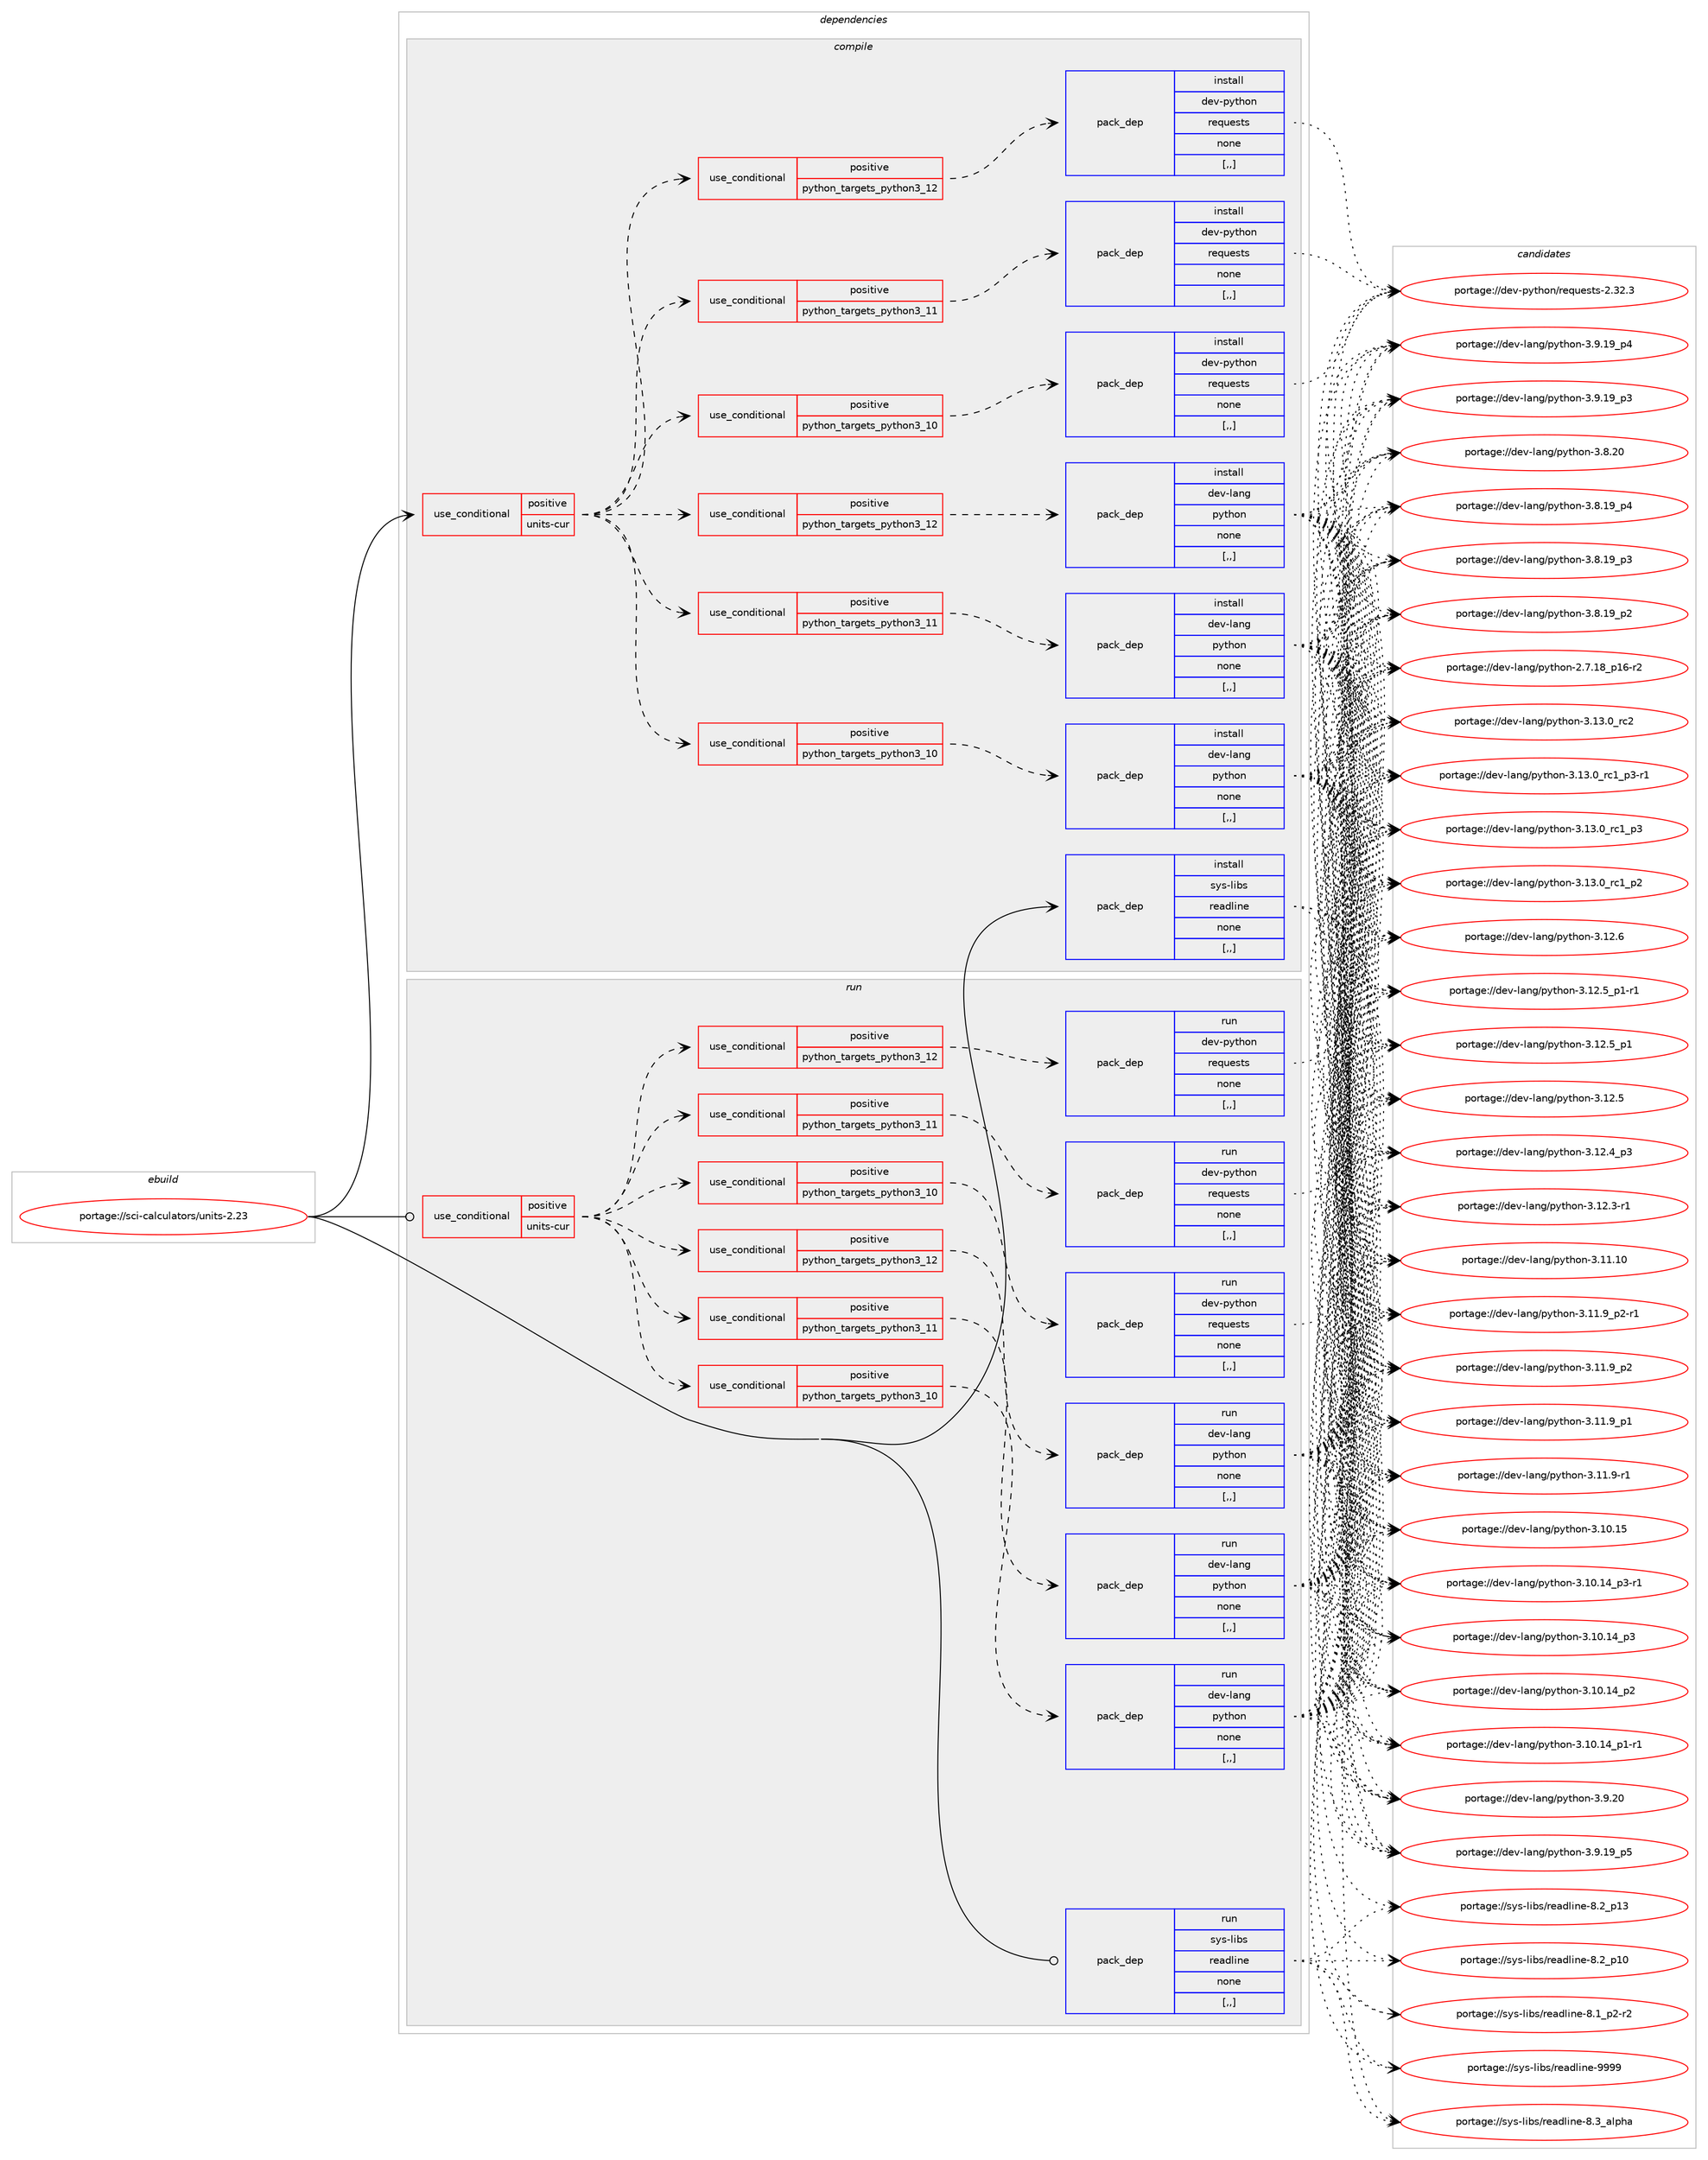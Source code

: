 digraph prolog {

# *************
# Graph options
# *************

newrank=true;
concentrate=true;
compound=true;
graph [rankdir=LR,fontname=Helvetica,fontsize=10,ranksep=1.5];#, ranksep=2.5, nodesep=0.2];
edge  [arrowhead=vee];
node  [fontname=Helvetica,fontsize=10];

# **********
# The ebuild
# **********

subgraph cluster_leftcol {
color=gray;
label=<<i>ebuild</i>>;
id [label="portage://sci-calculators/units-2.23", color=red, width=4, href="../sci-calculators/units-2.23.svg"];
}

# ****************
# The dependencies
# ****************

subgraph cluster_midcol {
color=gray;
label=<<i>dependencies</i>>;
subgraph cluster_compile {
fillcolor="#eeeeee";
style=filled;
label=<<i>compile</i>>;
subgraph cond237631 {
dependency902754 [label=<<TABLE BORDER="0" CELLBORDER="1" CELLSPACING="0" CELLPADDING="4"><TR><TD ROWSPAN="3" CELLPADDING="10">use_conditional</TD></TR><TR><TD>positive</TD></TR><TR><TD>units-cur</TD></TR></TABLE>>, shape=none, color=red];
subgraph cond237632 {
dependency902755 [label=<<TABLE BORDER="0" CELLBORDER="1" CELLSPACING="0" CELLPADDING="4"><TR><TD ROWSPAN="3" CELLPADDING="10">use_conditional</TD></TR><TR><TD>positive</TD></TR><TR><TD>python_targets_python3_10</TD></TR></TABLE>>, shape=none, color=red];
subgraph pack658551 {
dependency902756 [label=<<TABLE BORDER="0" CELLBORDER="1" CELLSPACING="0" CELLPADDING="4" WIDTH="220"><TR><TD ROWSPAN="6" CELLPADDING="30">pack_dep</TD></TR><TR><TD WIDTH="110">install</TD></TR><TR><TD>dev-lang</TD></TR><TR><TD>python</TD></TR><TR><TD>none</TD></TR><TR><TD>[,,]</TD></TR></TABLE>>, shape=none, color=blue];
}
dependency902755:e -> dependency902756:w [weight=20,style="dashed",arrowhead="vee"];
}
dependency902754:e -> dependency902755:w [weight=20,style="dashed",arrowhead="vee"];
subgraph cond237633 {
dependency902757 [label=<<TABLE BORDER="0" CELLBORDER="1" CELLSPACING="0" CELLPADDING="4"><TR><TD ROWSPAN="3" CELLPADDING="10">use_conditional</TD></TR><TR><TD>positive</TD></TR><TR><TD>python_targets_python3_11</TD></TR></TABLE>>, shape=none, color=red];
subgraph pack658552 {
dependency902758 [label=<<TABLE BORDER="0" CELLBORDER="1" CELLSPACING="0" CELLPADDING="4" WIDTH="220"><TR><TD ROWSPAN="6" CELLPADDING="30">pack_dep</TD></TR><TR><TD WIDTH="110">install</TD></TR><TR><TD>dev-lang</TD></TR><TR><TD>python</TD></TR><TR><TD>none</TD></TR><TR><TD>[,,]</TD></TR></TABLE>>, shape=none, color=blue];
}
dependency902757:e -> dependency902758:w [weight=20,style="dashed",arrowhead="vee"];
}
dependency902754:e -> dependency902757:w [weight=20,style="dashed",arrowhead="vee"];
subgraph cond237634 {
dependency902759 [label=<<TABLE BORDER="0" CELLBORDER="1" CELLSPACING="0" CELLPADDING="4"><TR><TD ROWSPAN="3" CELLPADDING="10">use_conditional</TD></TR><TR><TD>positive</TD></TR><TR><TD>python_targets_python3_12</TD></TR></TABLE>>, shape=none, color=red];
subgraph pack658553 {
dependency902760 [label=<<TABLE BORDER="0" CELLBORDER="1" CELLSPACING="0" CELLPADDING="4" WIDTH="220"><TR><TD ROWSPAN="6" CELLPADDING="30">pack_dep</TD></TR><TR><TD WIDTH="110">install</TD></TR><TR><TD>dev-lang</TD></TR><TR><TD>python</TD></TR><TR><TD>none</TD></TR><TR><TD>[,,]</TD></TR></TABLE>>, shape=none, color=blue];
}
dependency902759:e -> dependency902760:w [weight=20,style="dashed",arrowhead="vee"];
}
dependency902754:e -> dependency902759:w [weight=20,style="dashed",arrowhead="vee"];
subgraph cond237635 {
dependency902761 [label=<<TABLE BORDER="0" CELLBORDER="1" CELLSPACING="0" CELLPADDING="4"><TR><TD ROWSPAN="3" CELLPADDING="10">use_conditional</TD></TR><TR><TD>positive</TD></TR><TR><TD>python_targets_python3_10</TD></TR></TABLE>>, shape=none, color=red];
subgraph pack658554 {
dependency902762 [label=<<TABLE BORDER="0" CELLBORDER="1" CELLSPACING="0" CELLPADDING="4" WIDTH="220"><TR><TD ROWSPAN="6" CELLPADDING="30">pack_dep</TD></TR><TR><TD WIDTH="110">install</TD></TR><TR><TD>dev-python</TD></TR><TR><TD>requests</TD></TR><TR><TD>none</TD></TR><TR><TD>[,,]</TD></TR></TABLE>>, shape=none, color=blue];
}
dependency902761:e -> dependency902762:w [weight=20,style="dashed",arrowhead="vee"];
}
dependency902754:e -> dependency902761:w [weight=20,style="dashed",arrowhead="vee"];
subgraph cond237636 {
dependency902763 [label=<<TABLE BORDER="0" CELLBORDER="1" CELLSPACING="0" CELLPADDING="4"><TR><TD ROWSPAN="3" CELLPADDING="10">use_conditional</TD></TR><TR><TD>positive</TD></TR><TR><TD>python_targets_python3_11</TD></TR></TABLE>>, shape=none, color=red];
subgraph pack658555 {
dependency902764 [label=<<TABLE BORDER="0" CELLBORDER="1" CELLSPACING="0" CELLPADDING="4" WIDTH="220"><TR><TD ROWSPAN="6" CELLPADDING="30">pack_dep</TD></TR><TR><TD WIDTH="110">install</TD></TR><TR><TD>dev-python</TD></TR><TR><TD>requests</TD></TR><TR><TD>none</TD></TR><TR><TD>[,,]</TD></TR></TABLE>>, shape=none, color=blue];
}
dependency902763:e -> dependency902764:w [weight=20,style="dashed",arrowhead="vee"];
}
dependency902754:e -> dependency902763:w [weight=20,style="dashed",arrowhead="vee"];
subgraph cond237637 {
dependency902765 [label=<<TABLE BORDER="0" CELLBORDER="1" CELLSPACING="0" CELLPADDING="4"><TR><TD ROWSPAN="3" CELLPADDING="10">use_conditional</TD></TR><TR><TD>positive</TD></TR><TR><TD>python_targets_python3_12</TD></TR></TABLE>>, shape=none, color=red];
subgraph pack658556 {
dependency902766 [label=<<TABLE BORDER="0" CELLBORDER="1" CELLSPACING="0" CELLPADDING="4" WIDTH="220"><TR><TD ROWSPAN="6" CELLPADDING="30">pack_dep</TD></TR><TR><TD WIDTH="110">install</TD></TR><TR><TD>dev-python</TD></TR><TR><TD>requests</TD></TR><TR><TD>none</TD></TR><TR><TD>[,,]</TD></TR></TABLE>>, shape=none, color=blue];
}
dependency902765:e -> dependency902766:w [weight=20,style="dashed",arrowhead="vee"];
}
dependency902754:e -> dependency902765:w [weight=20,style="dashed",arrowhead="vee"];
}
id:e -> dependency902754:w [weight=20,style="solid",arrowhead="vee"];
subgraph pack658557 {
dependency902767 [label=<<TABLE BORDER="0" CELLBORDER="1" CELLSPACING="0" CELLPADDING="4" WIDTH="220"><TR><TD ROWSPAN="6" CELLPADDING="30">pack_dep</TD></TR><TR><TD WIDTH="110">install</TD></TR><TR><TD>sys-libs</TD></TR><TR><TD>readline</TD></TR><TR><TD>none</TD></TR><TR><TD>[,,]</TD></TR></TABLE>>, shape=none, color=blue];
}
id:e -> dependency902767:w [weight=20,style="solid",arrowhead="vee"];
}
subgraph cluster_compileandrun {
fillcolor="#eeeeee";
style=filled;
label=<<i>compile and run</i>>;
}
subgraph cluster_run {
fillcolor="#eeeeee";
style=filled;
label=<<i>run</i>>;
subgraph cond237638 {
dependency902768 [label=<<TABLE BORDER="0" CELLBORDER="1" CELLSPACING="0" CELLPADDING="4"><TR><TD ROWSPAN="3" CELLPADDING="10">use_conditional</TD></TR><TR><TD>positive</TD></TR><TR><TD>units-cur</TD></TR></TABLE>>, shape=none, color=red];
subgraph cond237639 {
dependency902769 [label=<<TABLE BORDER="0" CELLBORDER="1" CELLSPACING="0" CELLPADDING="4"><TR><TD ROWSPAN="3" CELLPADDING="10">use_conditional</TD></TR><TR><TD>positive</TD></TR><TR><TD>python_targets_python3_10</TD></TR></TABLE>>, shape=none, color=red];
subgraph pack658558 {
dependency902770 [label=<<TABLE BORDER="0" CELLBORDER="1" CELLSPACING="0" CELLPADDING="4" WIDTH="220"><TR><TD ROWSPAN="6" CELLPADDING="30">pack_dep</TD></TR><TR><TD WIDTH="110">run</TD></TR><TR><TD>dev-lang</TD></TR><TR><TD>python</TD></TR><TR><TD>none</TD></TR><TR><TD>[,,]</TD></TR></TABLE>>, shape=none, color=blue];
}
dependency902769:e -> dependency902770:w [weight=20,style="dashed",arrowhead="vee"];
}
dependency902768:e -> dependency902769:w [weight=20,style="dashed",arrowhead="vee"];
subgraph cond237640 {
dependency902771 [label=<<TABLE BORDER="0" CELLBORDER="1" CELLSPACING="0" CELLPADDING="4"><TR><TD ROWSPAN="3" CELLPADDING="10">use_conditional</TD></TR><TR><TD>positive</TD></TR><TR><TD>python_targets_python3_11</TD></TR></TABLE>>, shape=none, color=red];
subgraph pack658559 {
dependency902772 [label=<<TABLE BORDER="0" CELLBORDER="1" CELLSPACING="0" CELLPADDING="4" WIDTH="220"><TR><TD ROWSPAN="6" CELLPADDING="30">pack_dep</TD></TR><TR><TD WIDTH="110">run</TD></TR><TR><TD>dev-lang</TD></TR><TR><TD>python</TD></TR><TR><TD>none</TD></TR><TR><TD>[,,]</TD></TR></TABLE>>, shape=none, color=blue];
}
dependency902771:e -> dependency902772:w [weight=20,style="dashed",arrowhead="vee"];
}
dependency902768:e -> dependency902771:w [weight=20,style="dashed",arrowhead="vee"];
subgraph cond237641 {
dependency902773 [label=<<TABLE BORDER="0" CELLBORDER="1" CELLSPACING="0" CELLPADDING="4"><TR><TD ROWSPAN="3" CELLPADDING="10">use_conditional</TD></TR><TR><TD>positive</TD></TR><TR><TD>python_targets_python3_12</TD></TR></TABLE>>, shape=none, color=red];
subgraph pack658560 {
dependency902774 [label=<<TABLE BORDER="0" CELLBORDER="1" CELLSPACING="0" CELLPADDING="4" WIDTH="220"><TR><TD ROWSPAN="6" CELLPADDING="30">pack_dep</TD></TR><TR><TD WIDTH="110">run</TD></TR><TR><TD>dev-lang</TD></TR><TR><TD>python</TD></TR><TR><TD>none</TD></TR><TR><TD>[,,]</TD></TR></TABLE>>, shape=none, color=blue];
}
dependency902773:e -> dependency902774:w [weight=20,style="dashed",arrowhead="vee"];
}
dependency902768:e -> dependency902773:w [weight=20,style="dashed",arrowhead="vee"];
subgraph cond237642 {
dependency902775 [label=<<TABLE BORDER="0" CELLBORDER="1" CELLSPACING="0" CELLPADDING="4"><TR><TD ROWSPAN="3" CELLPADDING="10">use_conditional</TD></TR><TR><TD>positive</TD></TR><TR><TD>python_targets_python3_10</TD></TR></TABLE>>, shape=none, color=red];
subgraph pack658561 {
dependency902776 [label=<<TABLE BORDER="0" CELLBORDER="1" CELLSPACING="0" CELLPADDING="4" WIDTH="220"><TR><TD ROWSPAN="6" CELLPADDING="30">pack_dep</TD></TR><TR><TD WIDTH="110">run</TD></TR><TR><TD>dev-python</TD></TR><TR><TD>requests</TD></TR><TR><TD>none</TD></TR><TR><TD>[,,]</TD></TR></TABLE>>, shape=none, color=blue];
}
dependency902775:e -> dependency902776:w [weight=20,style="dashed",arrowhead="vee"];
}
dependency902768:e -> dependency902775:w [weight=20,style="dashed",arrowhead="vee"];
subgraph cond237643 {
dependency902777 [label=<<TABLE BORDER="0" CELLBORDER="1" CELLSPACING="0" CELLPADDING="4"><TR><TD ROWSPAN="3" CELLPADDING="10">use_conditional</TD></TR><TR><TD>positive</TD></TR><TR><TD>python_targets_python3_11</TD></TR></TABLE>>, shape=none, color=red];
subgraph pack658562 {
dependency902778 [label=<<TABLE BORDER="0" CELLBORDER="1" CELLSPACING="0" CELLPADDING="4" WIDTH="220"><TR><TD ROWSPAN="6" CELLPADDING="30">pack_dep</TD></TR><TR><TD WIDTH="110">run</TD></TR><TR><TD>dev-python</TD></TR><TR><TD>requests</TD></TR><TR><TD>none</TD></TR><TR><TD>[,,]</TD></TR></TABLE>>, shape=none, color=blue];
}
dependency902777:e -> dependency902778:w [weight=20,style="dashed",arrowhead="vee"];
}
dependency902768:e -> dependency902777:w [weight=20,style="dashed",arrowhead="vee"];
subgraph cond237644 {
dependency902779 [label=<<TABLE BORDER="0" CELLBORDER="1" CELLSPACING="0" CELLPADDING="4"><TR><TD ROWSPAN="3" CELLPADDING="10">use_conditional</TD></TR><TR><TD>positive</TD></TR><TR><TD>python_targets_python3_12</TD></TR></TABLE>>, shape=none, color=red];
subgraph pack658563 {
dependency902780 [label=<<TABLE BORDER="0" CELLBORDER="1" CELLSPACING="0" CELLPADDING="4" WIDTH="220"><TR><TD ROWSPAN="6" CELLPADDING="30">pack_dep</TD></TR><TR><TD WIDTH="110">run</TD></TR><TR><TD>dev-python</TD></TR><TR><TD>requests</TD></TR><TR><TD>none</TD></TR><TR><TD>[,,]</TD></TR></TABLE>>, shape=none, color=blue];
}
dependency902779:e -> dependency902780:w [weight=20,style="dashed",arrowhead="vee"];
}
dependency902768:e -> dependency902779:w [weight=20,style="dashed",arrowhead="vee"];
}
id:e -> dependency902768:w [weight=20,style="solid",arrowhead="odot"];
subgraph pack658564 {
dependency902781 [label=<<TABLE BORDER="0" CELLBORDER="1" CELLSPACING="0" CELLPADDING="4" WIDTH="220"><TR><TD ROWSPAN="6" CELLPADDING="30">pack_dep</TD></TR><TR><TD WIDTH="110">run</TD></TR><TR><TD>sys-libs</TD></TR><TR><TD>readline</TD></TR><TR><TD>none</TD></TR><TR><TD>[,,]</TD></TR></TABLE>>, shape=none, color=blue];
}
id:e -> dependency902781:w [weight=20,style="solid",arrowhead="odot"];
}
}

# **************
# The candidates
# **************

subgraph cluster_choices {
rank=same;
color=gray;
label=<<i>candidates</i>>;

subgraph choice658551 {
color=black;
nodesep=1;
choice10010111845108971101034711212111610411111045514649514648951149950 [label="portage://dev-lang/python-3.13.0_rc2", color=red, width=4,href="../dev-lang/python-3.13.0_rc2.svg"];
choice1001011184510897110103471121211161041111104551464951464895114994995112514511449 [label="portage://dev-lang/python-3.13.0_rc1_p3-r1", color=red, width=4,href="../dev-lang/python-3.13.0_rc1_p3-r1.svg"];
choice100101118451089711010347112121116104111110455146495146489511499499511251 [label="portage://dev-lang/python-3.13.0_rc1_p3", color=red, width=4,href="../dev-lang/python-3.13.0_rc1_p3.svg"];
choice100101118451089711010347112121116104111110455146495146489511499499511250 [label="portage://dev-lang/python-3.13.0_rc1_p2", color=red, width=4,href="../dev-lang/python-3.13.0_rc1_p2.svg"];
choice10010111845108971101034711212111610411111045514649504654 [label="portage://dev-lang/python-3.12.6", color=red, width=4,href="../dev-lang/python-3.12.6.svg"];
choice1001011184510897110103471121211161041111104551464950465395112494511449 [label="portage://dev-lang/python-3.12.5_p1-r1", color=red, width=4,href="../dev-lang/python-3.12.5_p1-r1.svg"];
choice100101118451089711010347112121116104111110455146495046539511249 [label="portage://dev-lang/python-3.12.5_p1", color=red, width=4,href="../dev-lang/python-3.12.5_p1.svg"];
choice10010111845108971101034711212111610411111045514649504653 [label="portage://dev-lang/python-3.12.5", color=red, width=4,href="../dev-lang/python-3.12.5.svg"];
choice100101118451089711010347112121116104111110455146495046529511251 [label="portage://dev-lang/python-3.12.4_p3", color=red, width=4,href="../dev-lang/python-3.12.4_p3.svg"];
choice100101118451089711010347112121116104111110455146495046514511449 [label="portage://dev-lang/python-3.12.3-r1", color=red, width=4,href="../dev-lang/python-3.12.3-r1.svg"];
choice1001011184510897110103471121211161041111104551464949464948 [label="portage://dev-lang/python-3.11.10", color=red, width=4,href="../dev-lang/python-3.11.10.svg"];
choice1001011184510897110103471121211161041111104551464949465795112504511449 [label="portage://dev-lang/python-3.11.9_p2-r1", color=red, width=4,href="../dev-lang/python-3.11.9_p2-r1.svg"];
choice100101118451089711010347112121116104111110455146494946579511250 [label="portage://dev-lang/python-3.11.9_p2", color=red, width=4,href="../dev-lang/python-3.11.9_p2.svg"];
choice100101118451089711010347112121116104111110455146494946579511249 [label="portage://dev-lang/python-3.11.9_p1", color=red, width=4,href="../dev-lang/python-3.11.9_p1.svg"];
choice100101118451089711010347112121116104111110455146494946574511449 [label="portage://dev-lang/python-3.11.9-r1", color=red, width=4,href="../dev-lang/python-3.11.9-r1.svg"];
choice1001011184510897110103471121211161041111104551464948464953 [label="portage://dev-lang/python-3.10.15", color=red, width=4,href="../dev-lang/python-3.10.15.svg"];
choice100101118451089711010347112121116104111110455146494846495295112514511449 [label="portage://dev-lang/python-3.10.14_p3-r1", color=red, width=4,href="../dev-lang/python-3.10.14_p3-r1.svg"];
choice10010111845108971101034711212111610411111045514649484649529511251 [label="portage://dev-lang/python-3.10.14_p3", color=red, width=4,href="../dev-lang/python-3.10.14_p3.svg"];
choice10010111845108971101034711212111610411111045514649484649529511250 [label="portage://dev-lang/python-3.10.14_p2", color=red, width=4,href="../dev-lang/python-3.10.14_p2.svg"];
choice100101118451089711010347112121116104111110455146494846495295112494511449 [label="portage://dev-lang/python-3.10.14_p1-r1", color=red, width=4,href="../dev-lang/python-3.10.14_p1-r1.svg"];
choice10010111845108971101034711212111610411111045514657465048 [label="portage://dev-lang/python-3.9.20", color=red, width=4,href="../dev-lang/python-3.9.20.svg"];
choice100101118451089711010347112121116104111110455146574649579511253 [label="portage://dev-lang/python-3.9.19_p5", color=red, width=4,href="../dev-lang/python-3.9.19_p5.svg"];
choice100101118451089711010347112121116104111110455146574649579511252 [label="portage://dev-lang/python-3.9.19_p4", color=red, width=4,href="../dev-lang/python-3.9.19_p4.svg"];
choice100101118451089711010347112121116104111110455146574649579511251 [label="portage://dev-lang/python-3.9.19_p3", color=red, width=4,href="../dev-lang/python-3.9.19_p3.svg"];
choice10010111845108971101034711212111610411111045514656465048 [label="portage://dev-lang/python-3.8.20", color=red, width=4,href="../dev-lang/python-3.8.20.svg"];
choice100101118451089711010347112121116104111110455146564649579511252 [label="portage://dev-lang/python-3.8.19_p4", color=red, width=4,href="../dev-lang/python-3.8.19_p4.svg"];
choice100101118451089711010347112121116104111110455146564649579511251 [label="portage://dev-lang/python-3.8.19_p3", color=red, width=4,href="../dev-lang/python-3.8.19_p3.svg"];
choice100101118451089711010347112121116104111110455146564649579511250 [label="portage://dev-lang/python-3.8.19_p2", color=red, width=4,href="../dev-lang/python-3.8.19_p2.svg"];
choice100101118451089711010347112121116104111110455046554649569511249544511450 [label="portage://dev-lang/python-2.7.18_p16-r2", color=red, width=4,href="../dev-lang/python-2.7.18_p16-r2.svg"];
dependency902756:e -> choice10010111845108971101034711212111610411111045514649514648951149950:w [style=dotted,weight="100"];
dependency902756:e -> choice1001011184510897110103471121211161041111104551464951464895114994995112514511449:w [style=dotted,weight="100"];
dependency902756:e -> choice100101118451089711010347112121116104111110455146495146489511499499511251:w [style=dotted,weight="100"];
dependency902756:e -> choice100101118451089711010347112121116104111110455146495146489511499499511250:w [style=dotted,weight="100"];
dependency902756:e -> choice10010111845108971101034711212111610411111045514649504654:w [style=dotted,weight="100"];
dependency902756:e -> choice1001011184510897110103471121211161041111104551464950465395112494511449:w [style=dotted,weight="100"];
dependency902756:e -> choice100101118451089711010347112121116104111110455146495046539511249:w [style=dotted,weight="100"];
dependency902756:e -> choice10010111845108971101034711212111610411111045514649504653:w [style=dotted,weight="100"];
dependency902756:e -> choice100101118451089711010347112121116104111110455146495046529511251:w [style=dotted,weight="100"];
dependency902756:e -> choice100101118451089711010347112121116104111110455146495046514511449:w [style=dotted,weight="100"];
dependency902756:e -> choice1001011184510897110103471121211161041111104551464949464948:w [style=dotted,weight="100"];
dependency902756:e -> choice1001011184510897110103471121211161041111104551464949465795112504511449:w [style=dotted,weight="100"];
dependency902756:e -> choice100101118451089711010347112121116104111110455146494946579511250:w [style=dotted,weight="100"];
dependency902756:e -> choice100101118451089711010347112121116104111110455146494946579511249:w [style=dotted,weight="100"];
dependency902756:e -> choice100101118451089711010347112121116104111110455146494946574511449:w [style=dotted,weight="100"];
dependency902756:e -> choice1001011184510897110103471121211161041111104551464948464953:w [style=dotted,weight="100"];
dependency902756:e -> choice100101118451089711010347112121116104111110455146494846495295112514511449:w [style=dotted,weight="100"];
dependency902756:e -> choice10010111845108971101034711212111610411111045514649484649529511251:w [style=dotted,weight="100"];
dependency902756:e -> choice10010111845108971101034711212111610411111045514649484649529511250:w [style=dotted,weight="100"];
dependency902756:e -> choice100101118451089711010347112121116104111110455146494846495295112494511449:w [style=dotted,weight="100"];
dependency902756:e -> choice10010111845108971101034711212111610411111045514657465048:w [style=dotted,weight="100"];
dependency902756:e -> choice100101118451089711010347112121116104111110455146574649579511253:w [style=dotted,weight="100"];
dependency902756:e -> choice100101118451089711010347112121116104111110455146574649579511252:w [style=dotted,weight="100"];
dependency902756:e -> choice100101118451089711010347112121116104111110455146574649579511251:w [style=dotted,weight="100"];
dependency902756:e -> choice10010111845108971101034711212111610411111045514656465048:w [style=dotted,weight="100"];
dependency902756:e -> choice100101118451089711010347112121116104111110455146564649579511252:w [style=dotted,weight="100"];
dependency902756:e -> choice100101118451089711010347112121116104111110455146564649579511251:w [style=dotted,weight="100"];
dependency902756:e -> choice100101118451089711010347112121116104111110455146564649579511250:w [style=dotted,weight="100"];
dependency902756:e -> choice100101118451089711010347112121116104111110455046554649569511249544511450:w [style=dotted,weight="100"];
}
subgraph choice658552 {
color=black;
nodesep=1;
choice10010111845108971101034711212111610411111045514649514648951149950 [label="portage://dev-lang/python-3.13.0_rc2", color=red, width=4,href="../dev-lang/python-3.13.0_rc2.svg"];
choice1001011184510897110103471121211161041111104551464951464895114994995112514511449 [label="portage://dev-lang/python-3.13.0_rc1_p3-r1", color=red, width=4,href="../dev-lang/python-3.13.0_rc1_p3-r1.svg"];
choice100101118451089711010347112121116104111110455146495146489511499499511251 [label="portage://dev-lang/python-3.13.0_rc1_p3", color=red, width=4,href="../dev-lang/python-3.13.0_rc1_p3.svg"];
choice100101118451089711010347112121116104111110455146495146489511499499511250 [label="portage://dev-lang/python-3.13.0_rc1_p2", color=red, width=4,href="../dev-lang/python-3.13.0_rc1_p2.svg"];
choice10010111845108971101034711212111610411111045514649504654 [label="portage://dev-lang/python-3.12.6", color=red, width=4,href="../dev-lang/python-3.12.6.svg"];
choice1001011184510897110103471121211161041111104551464950465395112494511449 [label="portage://dev-lang/python-3.12.5_p1-r1", color=red, width=4,href="../dev-lang/python-3.12.5_p1-r1.svg"];
choice100101118451089711010347112121116104111110455146495046539511249 [label="portage://dev-lang/python-3.12.5_p1", color=red, width=4,href="../dev-lang/python-3.12.5_p1.svg"];
choice10010111845108971101034711212111610411111045514649504653 [label="portage://dev-lang/python-3.12.5", color=red, width=4,href="../dev-lang/python-3.12.5.svg"];
choice100101118451089711010347112121116104111110455146495046529511251 [label="portage://dev-lang/python-3.12.4_p3", color=red, width=4,href="../dev-lang/python-3.12.4_p3.svg"];
choice100101118451089711010347112121116104111110455146495046514511449 [label="portage://dev-lang/python-3.12.3-r1", color=red, width=4,href="../dev-lang/python-3.12.3-r1.svg"];
choice1001011184510897110103471121211161041111104551464949464948 [label="portage://dev-lang/python-3.11.10", color=red, width=4,href="../dev-lang/python-3.11.10.svg"];
choice1001011184510897110103471121211161041111104551464949465795112504511449 [label="portage://dev-lang/python-3.11.9_p2-r1", color=red, width=4,href="../dev-lang/python-3.11.9_p2-r1.svg"];
choice100101118451089711010347112121116104111110455146494946579511250 [label="portage://dev-lang/python-3.11.9_p2", color=red, width=4,href="../dev-lang/python-3.11.9_p2.svg"];
choice100101118451089711010347112121116104111110455146494946579511249 [label="portage://dev-lang/python-3.11.9_p1", color=red, width=4,href="../dev-lang/python-3.11.9_p1.svg"];
choice100101118451089711010347112121116104111110455146494946574511449 [label="portage://dev-lang/python-3.11.9-r1", color=red, width=4,href="../dev-lang/python-3.11.9-r1.svg"];
choice1001011184510897110103471121211161041111104551464948464953 [label="portage://dev-lang/python-3.10.15", color=red, width=4,href="../dev-lang/python-3.10.15.svg"];
choice100101118451089711010347112121116104111110455146494846495295112514511449 [label="portage://dev-lang/python-3.10.14_p3-r1", color=red, width=4,href="../dev-lang/python-3.10.14_p3-r1.svg"];
choice10010111845108971101034711212111610411111045514649484649529511251 [label="portage://dev-lang/python-3.10.14_p3", color=red, width=4,href="../dev-lang/python-3.10.14_p3.svg"];
choice10010111845108971101034711212111610411111045514649484649529511250 [label="portage://dev-lang/python-3.10.14_p2", color=red, width=4,href="../dev-lang/python-3.10.14_p2.svg"];
choice100101118451089711010347112121116104111110455146494846495295112494511449 [label="portage://dev-lang/python-3.10.14_p1-r1", color=red, width=4,href="../dev-lang/python-3.10.14_p1-r1.svg"];
choice10010111845108971101034711212111610411111045514657465048 [label="portage://dev-lang/python-3.9.20", color=red, width=4,href="../dev-lang/python-3.9.20.svg"];
choice100101118451089711010347112121116104111110455146574649579511253 [label="portage://dev-lang/python-3.9.19_p5", color=red, width=4,href="../dev-lang/python-3.9.19_p5.svg"];
choice100101118451089711010347112121116104111110455146574649579511252 [label="portage://dev-lang/python-3.9.19_p4", color=red, width=4,href="../dev-lang/python-3.9.19_p4.svg"];
choice100101118451089711010347112121116104111110455146574649579511251 [label="portage://dev-lang/python-3.9.19_p3", color=red, width=4,href="../dev-lang/python-3.9.19_p3.svg"];
choice10010111845108971101034711212111610411111045514656465048 [label="portage://dev-lang/python-3.8.20", color=red, width=4,href="../dev-lang/python-3.8.20.svg"];
choice100101118451089711010347112121116104111110455146564649579511252 [label="portage://dev-lang/python-3.8.19_p4", color=red, width=4,href="../dev-lang/python-3.8.19_p4.svg"];
choice100101118451089711010347112121116104111110455146564649579511251 [label="portage://dev-lang/python-3.8.19_p3", color=red, width=4,href="../dev-lang/python-3.8.19_p3.svg"];
choice100101118451089711010347112121116104111110455146564649579511250 [label="portage://dev-lang/python-3.8.19_p2", color=red, width=4,href="../dev-lang/python-3.8.19_p2.svg"];
choice100101118451089711010347112121116104111110455046554649569511249544511450 [label="portage://dev-lang/python-2.7.18_p16-r2", color=red, width=4,href="../dev-lang/python-2.7.18_p16-r2.svg"];
dependency902758:e -> choice10010111845108971101034711212111610411111045514649514648951149950:w [style=dotted,weight="100"];
dependency902758:e -> choice1001011184510897110103471121211161041111104551464951464895114994995112514511449:w [style=dotted,weight="100"];
dependency902758:e -> choice100101118451089711010347112121116104111110455146495146489511499499511251:w [style=dotted,weight="100"];
dependency902758:e -> choice100101118451089711010347112121116104111110455146495146489511499499511250:w [style=dotted,weight="100"];
dependency902758:e -> choice10010111845108971101034711212111610411111045514649504654:w [style=dotted,weight="100"];
dependency902758:e -> choice1001011184510897110103471121211161041111104551464950465395112494511449:w [style=dotted,weight="100"];
dependency902758:e -> choice100101118451089711010347112121116104111110455146495046539511249:w [style=dotted,weight="100"];
dependency902758:e -> choice10010111845108971101034711212111610411111045514649504653:w [style=dotted,weight="100"];
dependency902758:e -> choice100101118451089711010347112121116104111110455146495046529511251:w [style=dotted,weight="100"];
dependency902758:e -> choice100101118451089711010347112121116104111110455146495046514511449:w [style=dotted,weight="100"];
dependency902758:e -> choice1001011184510897110103471121211161041111104551464949464948:w [style=dotted,weight="100"];
dependency902758:e -> choice1001011184510897110103471121211161041111104551464949465795112504511449:w [style=dotted,weight="100"];
dependency902758:e -> choice100101118451089711010347112121116104111110455146494946579511250:w [style=dotted,weight="100"];
dependency902758:e -> choice100101118451089711010347112121116104111110455146494946579511249:w [style=dotted,weight="100"];
dependency902758:e -> choice100101118451089711010347112121116104111110455146494946574511449:w [style=dotted,weight="100"];
dependency902758:e -> choice1001011184510897110103471121211161041111104551464948464953:w [style=dotted,weight="100"];
dependency902758:e -> choice100101118451089711010347112121116104111110455146494846495295112514511449:w [style=dotted,weight="100"];
dependency902758:e -> choice10010111845108971101034711212111610411111045514649484649529511251:w [style=dotted,weight="100"];
dependency902758:e -> choice10010111845108971101034711212111610411111045514649484649529511250:w [style=dotted,weight="100"];
dependency902758:e -> choice100101118451089711010347112121116104111110455146494846495295112494511449:w [style=dotted,weight="100"];
dependency902758:e -> choice10010111845108971101034711212111610411111045514657465048:w [style=dotted,weight="100"];
dependency902758:e -> choice100101118451089711010347112121116104111110455146574649579511253:w [style=dotted,weight="100"];
dependency902758:e -> choice100101118451089711010347112121116104111110455146574649579511252:w [style=dotted,weight="100"];
dependency902758:e -> choice100101118451089711010347112121116104111110455146574649579511251:w [style=dotted,weight="100"];
dependency902758:e -> choice10010111845108971101034711212111610411111045514656465048:w [style=dotted,weight="100"];
dependency902758:e -> choice100101118451089711010347112121116104111110455146564649579511252:w [style=dotted,weight="100"];
dependency902758:e -> choice100101118451089711010347112121116104111110455146564649579511251:w [style=dotted,weight="100"];
dependency902758:e -> choice100101118451089711010347112121116104111110455146564649579511250:w [style=dotted,weight="100"];
dependency902758:e -> choice100101118451089711010347112121116104111110455046554649569511249544511450:w [style=dotted,weight="100"];
}
subgraph choice658553 {
color=black;
nodesep=1;
choice10010111845108971101034711212111610411111045514649514648951149950 [label="portage://dev-lang/python-3.13.0_rc2", color=red, width=4,href="../dev-lang/python-3.13.0_rc2.svg"];
choice1001011184510897110103471121211161041111104551464951464895114994995112514511449 [label="portage://dev-lang/python-3.13.0_rc1_p3-r1", color=red, width=4,href="../dev-lang/python-3.13.0_rc1_p3-r1.svg"];
choice100101118451089711010347112121116104111110455146495146489511499499511251 [label="portage://dev-lang/python-3.13.0_rc1_p3", color=red, width=4,href="../dev-lang/python-3.13.0_rc1_p3.svg"];
choice100101118451089711010347112121116104111110455146495146489511499499511250 [label="portage://dev-lang/python-3.13.0_rc1_p2", color=red, width=4,href="../dev-lang/python-3.13.0_rc1_p2.svg"];
choice10010111845108971101034711212111610411111045514649504654 [label="portage://dev-lang/python-3.12.6", color=red, width=4,href="../dev-lang/python-3.12.6.svg"];
choice1001011184510897110103471121211161041111104551464950465395112494511449 [label="portage://dev-lang/python-3.12.5_p1-r1", color=red, width=4,href="../dev-lang/python-3.12.5_p1-r1.svg"];
choice100101118451089711010347112121116104111110455146495046539511249 [label="portage://dev-lang/python-3.12.5_p1", color=red, width=4,href="../dev-lang/python-3.12.5_p1.svg"];
choice10010111845108971101034711212111610411111045514649504653 [label="portage://dev-lang/python-3.12.5", color=red, width=4,href="../dev-lang/python-3.12.5.svg"];
choice100101118451089711010347112121116104111110455146495046529511251 [label="portage://dev-lang/python-3.12.4_p3", color=red, width=4,href="../dev-lang/python-3.12.4_p3.svg"];
choice100101118451089711010347112121116104111110455146495046514511449 [label="portage://dev-lang/python-3.12.3-r1", color=red, width=4,href="../dev-lang/python-3.12.3-r1.svg"];
choice1001011184510897110103471121211161041111104551464949464948 [label="portage://dev-lang/python-3.11.10", color=red, width=4,href="../dev-lang/python-3.11.10.svg"];
choice1001011184510897110103471121211161041111104551464949465795112504511449 [label="portage://dev-lang/python-3.11.9_p2-r1", color=red, width=4,href="../dev-lang/python-3.11.9_p2-r1.svg"];
choice100101118451089711010347112121116104111110455146494946579511250 [label="portage://dev-lang/python-3.11.9_p2", color=red, width=4,href="../dev-lang/python-3.11.9_p2.svg"];
choice100101118451089711010347112121116104111110455146494946579511249 [label="portage://dev-lang/python-3.11.9_p1", color=red, width=4,href="../dev-lang/python-3.11.9_p1.svg"];
choice100101118451089711010347112121116104111110455146494946574511449 [label="portage://dev-lang/python-3.11.9-r1", color=red, width=4,href="../dev-lang/python-3.11.9-r1.svg"];
choice1001011184510897110103471121211161041111104551464948464953 [label="portage://dev-lang/python-3.10.15", color=red, width=4,href="../dev-lang/python-3.10.15.svg"];
choice100101118451089711010347112121116104111110455146494846495295112514511449 [label="portage://dev-lang/python-3.10.14_p3-r1", color=red, width=4,href="../dev-lang/python-3.10.14_p3-r1.svg"];
choice10010111845108971101034711212111610411111045514649484649529511251 [label="portage://dev-lang/python-3.10.14_p3", color=red, width=4,href="../dev-lang/python-3.10.14_p3.svg"];
choice10010111845108971101034711212111610411111045514649484649529511250 [label="portage://dev-lang/python-3.10.14_p2", color=red, width=4,href="../dev-lang/python-3.10.14_p2.svg"];
choice100101118451089711010347112121116104111110455146494846495295112494511449 [label="portage://dev-lang/python-3.10.14_p1-r1", color=red, width=4,href="../dev-lang/python-3.10.14_p1-r1.svg"];
choice10010111845108971101034711212111610411111045514657465048 [label="portage://dev-lang/python-3.9.20", color=red, width=4,href="../dev-lang/python-3.9.20.svg"];
choice100101118451089711010347112121116104111110455146574649579511253 [label="portage://dev-lang/python-3.9.19_p5", color=red, width=4,href="../dev-lang/python-3.9.19_p5.svg"];
choice100101118451089711010347112121116104111110455146574649579511252 [label="portage://dev-lang/python-3.9.19_p4", color=red, width=4,href="../dev-lang/python-3.9.19_p4.svg"];
choice100101118451089711010347112121116104111110455146574649579511251 [label="portage://dev-lang/python-3.9.19_p3", color=red, width=4,href="../dev-lang/python-3.9.19_p3.svg"];
choice10010111845108971101034711212111610411111045514656465048 [label="portage://dev-lang/python-3.8.20", color=red, width=4,href="../dev-lang/python-3.8.20.svg"];
choice100101118451089711010347112121116104111110455146564649579511252 [label="portage://dev-lang/python-3.8.19_p4", color=red, width=4,href="../dev-lang/python-3.8.19_p4.svg"];
choice100101118451089711010347112121116104111110455146564649579511251 [label="portage://dev-lang/python-3.8.19_p3", color=red, width=4,href="../dev-lang/python-3.8.19_p3.svg"];
choice100101118451089711010347112121116104111110455146564649579511250 [label="portage://dev-lang/python-3.8.19_p2", color=red, width=4,href="../dev-lang/python-3.8.19_p2.svg"];
choice100101118451089711010347112121116104111110455046554649569511249544511450 [label="portage://dev-lang/python-2.7.18_p16-r2", color=red, width=4,href="../dev-lang/python-2.7.18_p16-r2.svg"];
dependency902760:e -> choice10010111845108971101034711212111610411111045514649514648951149950:w [style=dotted,weight="100"];
dependency902760:e -> choice1001011184510897110103471121211161041111104551464951464895114994995112514511449:w [style=dotted,weight="100"];
dependency902760:e -> choice100101118451089711010347112121116104111110455146495146489511499499511251:w [style=dotted,weight="100"];
dependency902760:e -> choice100101118451089711010347112121116104111110455146495146489511499499511250:w [style=dotted,weight="100"];
dependency902760:e -> choice10010111845108971101034711212111610411111045514649504654:w [style=dotted,weight="100"];
dependency902760:e -> choice1001011184510897110103471121211161041111104551464950465395112494511449:w [style=dotted,weight="100"];
dependency902760:e -> choice100101118451089711010347112121116104111110455146495046539511249:w [style=dotted,weight="100"];
dependency902760:e -> choice10010111845108971101034711212111610411111045514649504653:w [style=dotted,weight="100"];
dependency902760:e -> choice100101118451089711010347112121116104111110455146495046529511251:w [style=dotted,weight="100"];
dependency902760:e -> choice100101118451089711010347112121116104111110455146495046514511449:w [style=dotted,weight="100"];
dependency902760:e -> choice1001011184510897110103471121211161041111104551464949464948:w [style=dotted,weight="100"];
dependency902760:e -> choice1001011184510897110103471121211161041111104551464949465795112504511449:w [style=dotted,weight="100"];
dependency902760:e -> choice100101118451089711010347112121116104111110455146494946579511250:w [style=dotted,weight="100"];
dependency902760:e -> choice100101118451089711010347112121116104111110455146494946579511249:w [style=dotted,weight="100"];
dependency902760:e -> choice100101118451089711010347112121116104111110455146494946574511449:w [style=dotted,weight="100"];
dependency902760:e -> choice1001011184510897110103471121211161041111104551464948464953:w [style=dotted,weight="100"];
dependency902760:e -> choice100101118451089711010347112121116104111110455146494846495295112514511449:w [style=dotted,weight="100"];
dependency902760:e -> choice10010111845108971101034711212111610411111045514649484649529511251:w [style=dotted,weight="100"];
dependency902760:e -> choice10010111845108971101034711212111610411111045514649484649529511250:w [style=dotted,weight="100"];
dependency902760:e -> choice100101118451089711010347112121116104111110455146494846495295112494511449:w [style=dotted,weight="100"];
dependency902760:e -> choice10010111845108971101034711212111610411111045514657465048:w [style=dotted,weight="100"];
dependency902760:e -> choice100101118451089711010347112121116104111110455146574649579511253:w [style=dotted,weight="100"];
dependency902760:e -> choice100101118451089711010347112121116104111110455146574649579511252:w [style=dotted,weight="100"];
dependency902760:e -> choice100101118451089711010347112121116104111110455146574649579511251:w [style=dotted,weight="100"];
dependency902760:e -> choice10010111845108971101034711212111610411111045514656465048:w [style=dotted,weight="100"];
dependency902760:e -> choice100101118451089711010347112121116104111110455146564649579511252:w [style=dotted,weight="100"];
dependency902760:e -> choice100101118451089711010347112121116104111110455146564649579511251:w [style=dotted,weight="100"];
dependency902760:e -> choice100101118451089711010347112121116104111110455146564649579511250:w [style=dotted,weight="100"];
dependency902760:e -> choice100101118451089711010347112121116104111110455046554649569511249544511450:w [style=dotted,weight="100"];
}
subgraph choice658554 {
color=black;
nodesep=1;
choice100101118451121211161041111104711410111311710111511611545504651504651 [label="portage://dev-python/requests-2.32.3", color=red, width=4,href="../dev-python/requests-2.32.3.svg"];
dependency902762:e -> choice100101118451121211161041111104711410111311710111511611545504651504651:w [style=dotted,weight="100"];
}
subgraph choice658555 {
color=black;
nodesep=1;
choice100101118451121211161041111104711410111311710111511611545504651504651 [label="portage://dev-python/requests-2.32.3", color=red, width=4,href="../dev-python/requests-2.32.3.svg"];
dependency902764:e -> choice100101118451121211161041111104711410111311710111511611545504651504651:w [style=dotted,weight="100"];
}
subgraph choice658556 {
color=black;
nodesep=1;
choice100101118451121211161041111104711410111311710111511611545504651504651 [label="portage://dev-python/requests-2.32.3", color=red, width=4,href="../dev-python/requests-2.32.3.svg"];
dependency902766:e -> choice100101118451121211161041111104711410111311710111511611545504651504651:w [style=dotted,weight="100"];
}
subgraph choice658557 {
color=black;
nodesep=1;
choice115121115451081059811547114101971001081051101014557575757 [label="portage://sys-libs/readline-9999", color=red, width=4,href="../sys-libs/readline-9999.svg"];
choice1151211154510810598115471141019710010810511010145564651959710811210497 [label="portage://sys-libs/readline-8.3_alpha", color=red, width=4,href="../sys-libs/readline-8.3_alpha.svg"];
choice1151211154510810598115471141019710010810511010145564650951124951 [label="portage://sys-libs/readline-8.2_p13", color=red, width=4,href="../sys-libs/readline-8.2_p13.svg"];
choice1151211154510810598115471141019710010810511010145564650951124948 [label="portage://sys-libs/readline-8.2_p10", color=red, width=4,href="../sys-libs/readline-8.2_p10.svg"];
choice115121115451081059811547114101971001081051101014556464995112504511450 [label="portage://sys-libs/readline-8.1_p2-r2", color=red, width=4,href="../sys-libs/readline-8.1_p2-r2.svg"];
dependency902767:e -> choice115121115451081059811547114101971001081051101014557575757:w [style=dotted,weight="100"];
dependency902767:e -> choice1151211154510810598115471141019710010810511010145564651959710811210497:w [style=dotted,weight="100"];
dependency902767:e -> choice1151211154510810598115471141019710010810511010145564650951124951:w [style=dotted,weight="100"];
dependency902767:e -> choice1151211154510810598115471141019710010810511010145564650951124948:w [style=dotted,weight="100"];
dependency902767:e -> choice115121115451081059811547114101971001081051101014556464995112504511450:w [style=dotted,weight="100"];
}
subgraph choice658558 {
color=black;
nodesep=1;
choice10010111845108971101034711212111610411111045514649514648951149950 [label="portage://dev-lang/python-3.13.0_rc2", color=red, width=4,href="../dev-lang/python-3.13.0_rc2.svg"];
choice1001011184510897110103471121211161041111104551464951464895114994995112514511449 [label="portage://dev-lang/python-3.13.0_rc1_p3-r1", color=red, width=4,href="../dev-lang/python-3.13.0_rc1_p3-r1.svg"];
choice100101118451089711010347112121116104111110455146495146489511499499511251 [label="portage://dev-lang/python-3.13.0_rc1_p3", color=red, width=4,href="../dev-lang/python-3.13.0_rc1_p3.svg"];
choice100101118451089711010347112121116104111110455146495146489511499499511250 [label="portage://dev-lang/python-3.13.0_rc1_p2", color=red, width=4,href="../dev-lang/python-3.13.0_rc1_p2.svg"];
choice10010111845108971101034711212111610411111045514649504654 [label="portage://dev-lang/python-3.12.6", color=red, width=4,href="../dev-lang/python-3.12.6.svg"];
choice1001011184510897110103471121211161041111104551464950465395112494511449 [label="portage://dev-lang/python-3.12.5_p1-r1", color=red, width=4,href="../dev-lang/python-3.12.5_p1-r1.svg"];
choice100101118451089711010347112121116104111110455146495046539511249 [label="portage://dev-lang/python-3.12.5_p1", color=red, width=4,href="../dev-lang/python-3.12.5_p1.svg"];
choice10010111845108971101034711212111610411111045514649504653 [label="portage://dev-lang/python-3.12.5", color=red, width=4,href="../dev-lang/python-3.12.5.svg"];
choice100101118451089711010347112121116104111110455146495046529511251 [label="portage://dev-lang/python-3.12.4_p3", color=red, width=4,href="../dev-lang/python-3.12.4_p3.svg"];
choice100101118451089711010347112121116104111110455146495046514511449 [label="portage://dev-lang/python-3.12.3-r1", color=red, width=4,href="../dev-lang/python-3.12.3-r1.svg"];
choice1001011184510897110103471121211161041111104551464949464948 [label="portage://dev-lang/python-3.11.10", color=red, width=4,href="../dev-lang/python-3.11.10.svg"];
choice1001011184510897110103471121211161041111104551464949465795112504511449 [label="portage://dev-lang/python-3.11.9_p2-r1", color=red, width=4,href="../dev-lang/python-3.11.9_p2-r1.svg"];
choice100101118451089711010347112121116104111110455146494946579511250 [label="portage://dev-lang/python-3.11.9_p2", color=red, width=4,href="../dev-lang/python-3.11.9_p2.svg"];
choice100101118451089711010347112121116104111110455146494946579511249 [label="portage://dev-lang/python-3.11.9_p1", color=red, width=4,href="../dev-lang/python-3.11.9_p1.svg"];
choice100101118451089711010347112121116104111110455146494946574511449 [label="portage://dev-lang/python-3.11.9-r1", color=red, width=4,href="../dev-lang/python-3.11.9-r1.svg"];
choice1001011184510897110103471121211161041111104551464948464953 [label="portage://dev-lang/python-3.10.15", color=red, width=4,href="../dev-lang/python-3.10.15.svg"];
choice100101118451089711010347112121116104111110455146494846495295112514511449 [label="portage://dev-lang/python-3.10.14_p3-r1", color=red, width=4,href="../dev-lang/python-3.10.14_p3-r1.svg"];
choice10010111845108971101034711212111610411111045514649484649529511251 [label="portage://dev-lang/python-3.10.14_p3", color=red, width=4,href="../dev-lang/python-3.10.14_p3.svg"];
choice10010111845108971101034711212111610411111045514649484649529511250 [label="portage://dev-lang/python-3.10.14_p2", color=red, width=4,href="../dev-lang/python-3.10.14_p2.svg"];
choice100101118451089711010347112121116104111110455146494846495295112494511449 [label="portage://dev-lang/python-3.10.14_p1-r1", color=red, width=4,href="../dev-lang/python-3.10.14_p1-r1.svg"];
choice10010111845108971101034711212111610411111045514657465048 [label="portage://dev-lang/python-3.9.20", color=red, width=4,href="../dev-lang/python-3.9.20.svg"];
choice100101118451089711010347112121116104111110455146574649579511253 [label="portage://dev-lang/python-3.9.19_p5", color=red, width=4,href="../dev-lang/python-3.9.19_p5.svg"];
choice100101118451089711010347112121116104111110455146574649579511252 [label="portage://dev-lang/python-3.9.19_p4", color=red, width=4,href="../dev-lang/python-3.9.19_p4.svg"];
choice100101118451089711010347112121116104111110455146574649579511251 [label="portage://dev-lang/python-3.9.19_p3", color=red, width=4,href="../dev-lang/python-3.9.19_p3.svg"];
choice10010111845108971101034711212111610411111045514656465048 [label="portage://dev-lang/python-3.8.20", color=red, width=4,href="../dev-lang/python-3.8.20.svg"];
choice100101118451089711010347112121116104111110455146564649579511252 [label="portage://dev-lang/python-3.8.19_p4", color=red, width=4,href="../dev-lang/python-3.8.19_p4.svg"];
choice100101118451089711010347112121116104111110455146564649579511251 [label="portage://dev-lang/python-3.8.19_p3", color=red, width=4,href="../dev-lang/python-3.8.19_p3.svg"];
choice100101118451089711010347112121116104111110455146564649579511250 [label="portage://dev-lang/python-3.8.19_p2", color=red, width=4,href="../dev-lang/python-3.8.19_p2.svg"];
choice100101118451089711010347112121116104111110455046554649569511249544511450 [label="portage://dev-lang/python-2.7.18_p16-r2", color=red, width=4,href="../dev-lang/python-2.7.18_p16-r2.svg"];
dependency902770:e -> choice10010111845108971101034711212111610411111045514649514648951149950:w [style=dotted,weight="100"];
dependency902770:e -> choice1001011184510897110103471121211161041111104551464951464895114994995112514511449:w [style=dotted,weight="100"];
dependency902770:e -> choice100101118451089711010347112121116104111110455146495146489511499499511251:w [style=dotted,weight="100"];
dependency902770:e -> choice100101118451089711010347112121116104111110455146495146489511499499511250:w [style=dotted,weight="100"];
dependency902770:e -> choice10010111845108971101034711212111610411111045514649504654:w [style=dotted,weight="100"];
dependency902770:e -> choice1001011184510897110103471121211161041111104551464950465395112494511449:w [style=dotted,weight="100"];
dependency902770:e -> choice100101118451089711010347112121116104111110455146495046539511249:w [style=dotted,weight="100"];
dependency902770:e -> choice10010111845108971101034711212111610411111045514649504653:w [style=dotted,weight="100"];
dependency902770:e -> choice100101118451089711010347112121116104111110455146495046529511251:w [style=dotted,weight="100"];
dependency902770:e -> choice100101118451089711010347112121116104111110455146495046514511449:w [style=dotted,weight="100"];
dependency902770:e -> choice1001011184510897110103471121211161041111104551464949464948:w [style=dotted,weight="100"];
dependency902770:e -> choice1001011184510897110103471121211161041111104551464949465795112504511449:w [style=dotted,weight="100"];
dependency902770:e -> choice100101118451089711010347112121116104111110455146494946579511250:w [style=dotted,weight="100"];
dependency902770:e -> choice100101118451089711010347112121116104111110455146494946579511249:w [style=dotted,weight="100"];
dependency902770:e -> choice100101118451089711010347112121116104111110455146494946574511449:w [style=dotted,weight="100"];
dependency902770:e -> choice1001011184510897110103471121211161041111104551464948464953:w [style=dotted,weight="100"];
dependency902770:e -> choice100101118451089711010347112121116104111110455146494846495295112514511449:w [style=dotted,weight="100"];
dependency902770:e -> choice10010111845108971101034711212111610411111045514649484649529511251:w [style=dotted,weight="100"];
dependency902770:e -> choice10010111845108971101034711212111610411111045514649484649529511250:w [style=dotted,weight="100"];
dependency902770:e -> choice100101118451089711010347112121116104111110455146494846495295112494511449:w [style=dotted,weight="100"];
dependency902770:e -> choice10010111845108971101034711212111610411111045514657465048:w [style=dotted,weight="100"];
dependency902770:e -> choice100101118451089711010347112121116104111110455146574649579511253:w [style=dotted,weight="100"];
dependency902770:e -> choice100101118451089711010347112121116104111110455146574649579511252:w [style=dotted,weight="100"];
dependency902770:e -> choice100101118451089711010347112121116104111110455146574649579511251:w [style=dotted,weight="100"];
dependency902770:e -> choice10010111845108971101034711212111610411111045514656465048:w [style=dotted,weight="100"];
dependency902770:e -> choice100101118451089711010347112121116104111110455146564649579511252:w [style=dotted,weight="100"];
dependency902770:e -> choice100101118451089711010347112121116104111110455146564649579511251:w [style=dotted,weight="100"];
dependency902770:e -> choice100101118451089711010347112121116104111110455146564649579511250:w [style=dotted,weight="100"];
dependency902770:e -> choice100101118451089711010347112121116104111110455046554649569511249544511450:w [style=dotted,weight="100"];
}
subgraph choice658559 {
color=black;
nodesep=1;
choice10010111845108971101034711212111610411111045514649514648951149950 [label="portage://dev-lang/python-3.13.0_rc2", color=red, width=4,href="../dev-lang/python-3.13.0_rc2.svg"];
choice1001011184510897110103471121211161041111104551464951464895114994995112514511449 [label="portage://dev-lang/python-3.13.0_rc1_p3-r1", color=red, width=4,href="../dev-lang/python-3.13.0_rc1_p3-r1.svg"];
choice100101118451089711010347112121116104111110455146495146489511499499511251 [label="portage://dev-lang/python-3.13.0_rc1_p3", color=red, width=4,href="../dev-lang/python-3.13.0_rc1_p3.svg"];
choice100101118451089711010347112121116104111110455146495146489511499499511250 [label="portage://dev-lang/python-3.13.0_rc1_p2", color=red, width=4,href="../dev-lang/python-3.13.0_rc1_p2.svg"];
choice10010111845108971101034711212111610411111045514649504654 [label="portage://dev-lang/python-3.12.6", color=red, width=4,href="../dev-lang/python-3.12.6.svg"];
choice1001011184510897110103471121211161041111104551464950465395112494511449 [label="portage://dev-lang/python-3.12.5_p1-r1", color=red, width=4,href="../dev-lang/python-3.12.5_p1-r1.svg"];
choice100101118451089711010347112121116104111110455146495046539511249 [label="portage://dev-lang/python-3.12.5_p1", color=red, width=4,href="../dev-lang/python-3.12.5_p1.svg"];
choice10010111845108971101034711212111610411111045514649504653 [label="portage://dev-lang/python-3.12.5", color=red, width=4,href="../dev-lang/python-3.12.5.svg"];
choice100101118451089711010347112121116104111110455146495046529511251 [label="portage://dev-lang/python-3.12.4_p3", color=red, width=4,href="../dev-lang/python-3.12.4_p3.svg"];
choice100101118451089711010347112121116104111110455146495046514511449 [label="portage://dev-lang/python-3.12.3-r1", color=red, width=4,href="../dev-lang/python-3.12.3-r1.svg"];
choice1001011184510897110103471121211161041111104551464949464948 [label="portage://dev-lang/python-3.11.10", color=red, width=4,href="../dev-lang/python-3.11.10.svg"];
choice1001011184510897110103471121211161041111104551464949465795112504511449 [label="portage://dev-lang/python-3.11.9_p2-r1", color=red, width=4,href="../dev-lang/python-3.11.9_p2-r1.svg"];
choice100101118451089711010347112121116104111110455146494946579511250 [label="portage://dev-lang/python-3.11.9_p2", color=red, width=4,href="../dev-lang/python-3.11.9_p2.svg"];
choice100101118451089711010347112121116104111110455146494946579511249 [label="portage://dev-lang/python-3.11.9_p1", color=red, width=4,href="../dev-lang/python-3.11.9_p1.svg"];
choice100101118451089711010347112121116104111110455146494946574511449 [label="portage://dev-lang/python-3.11.9-r1", color=red, width=4,href="../dev-lang/python-3.11.9-r1.svg"];
choice1001011184510897110103471121211161041111104551464948464953 [label="portage://dev-lang/python-3.10.15", color=red, width=4,href="../dev-lang/python-3.10.15.svg"];
choice100101118451089711010347112121116104111110455146494846495295112514511449 [label="portage://dev-lang/python-3.10.14_p3-r1", color=red, width=4,href="../dev-lang/python-3.10.14_p3-r1.svg"];
choice10010111845108971101034711212111610411111045514649484649529511251 [label="portage://dev-lang/python-3.10.14_p3", color=red, width=4,href="../dev-lang/python-3.10.14_p3.svg"];
choice10010111845108971101034711212111610411111045514649484649529511250 [label="portage://dev-lang/python-3.10.14_p2", color=red, width=4,href="../dev-lang/python-3.10.14_p2.svg"];
choice100101118451089711010347112121116104111110455146494846495295112494511449 [label="portage://dev-lang/python-3.10.14_p1-r1", color=red, width=4,href="../dev-lang/python-3.10.14_p1-r1.svg"];
choice10010111845108971101034711212111610411111045514657465048 [label="portage://dev-lang/python-3.9.20", color=red, width=4,href="../dev-lang/python-3.9.20.svg"];
choice100101118451089711010347112121116104111110455146574649579511253 [label="portage://dev-lang/python-3.9.19_p5", color=red, width=4,href="../dev-lang/python-3.9.19_p5.svg"];
choice100101118451089711010347112121116104111110455146574649579511252 [label="portage://dev-lang/python-3.9.19_p4", color=red, width=4,href="../dev-lang/python-3.9.19_p4.svg"];
choice100101118451089711010347112121116104111110455146574649579511251 [label="portage://dev-lang/python-3.9.19_p3", color=red, width=4,href="../dev-lang/python-3.9.19_p3.svg"];
choice10010111845108971101034711212111610411111045514656465048 [label="portage://dev-lang/python-3.8.20", color=red, width=4,href="../dev-lang/python-3.8.20.svg"];
choice100101118451089711010347112121116104111110455146564649579511252 [label="portage://dev-lang/python-3.8.19_p4", color=red, width=4,href="../dev-lang/python-3.8.19_p4.svg"];
choice100101118451089711010347112121116104111110455146564649579511251 [label="portage://dev-lang/python-3.8.19_p3", color=red, width=4,href="../dev-lang/python-3.8.19_p3.svg"];
choice100101118451089711010347112121116104111110455146564649579511250 [label="portage://dev-lang/python-3.8.19_p2", color=red, width=4,href="../dev-lang/python-3.8.19_p2.svg"];
choice100101118451089711010347112121116104111110455046554649569511249544511450 [label="portage://dev-lang/python-2.7.18_p16-r2", color=red, width=4,href="../dev-lang/python-2.7.18_p16-r2.svg"];
dependency902772:e -> choice10010111845108971101034711212111610411111045514649514648951149950:w [style=dotted,weight="100"];
dependency902772:e -> choice1001011184510897110103471121211161041111104551464951464895114994995112514511449:w [style=dotted,weight="100"];
dependency902772:e -> choice100101118451089711010347112121116104111110455146495146489511499499511251:w [style=dotted,weight="100"];
dependency902772:e -> choice100101118451089711010347112121116104111110455146495146489511499499511250:w [style=dotted,weight="100"];
dependency902772:e -> choice10010111845108971101034711212111610411111045514649504654:w [style=dotted,weight="100"];
dependency902772:e -> choice1001011184510897110103471121211161041111104551464950465395112494511449:w [style=dotted,weight="100"];
dependency902772:e -> choice100101118451089711010347112121116104111110455146495046539511249:w [style=dotted,weight="100"];
dependency902772:e -> choice10010111845108971101034711212111610411111045514649504653:w [style=dotted,weight="100"];
dependency902772:e -> choice100101118451089711010347112121116104111110455146495046529511251:w [style=dotted,weight="100"];
dependency902772:e -> choice100101118451089711010347112121116104111110455146495046514511449:w [style=dotted,weight="100"];
dependency902772:e -> choice1001011184510897110103471121211161041111104551464949464948:w [style=dotted,weight="100"];
dependency902772:e -> choice1001011184510897110103471121211161041111104551464949465795112504511449:w [style=dotted,weight="100"];
dependency902772:e -> choice100101118451089711010347112121116104111110455146494946579511250:w [style=dotted,weight="100"];
dependency902772:e -> choice100101118451089711010347112121116104111110455146494946579511249:w [style=dotted,weight="100"];
dependency902772:e -> choice100101118451089711010347112121116104111110455146494946574511449:w [style=dotted,weight="100"];
dependency902772:e -> choice1001011184510897110103471121211161041111104551464948464953:w [style=dotted,weight="100"];
dependency902772:e -> choice100101118451089711010347112121116104111110455146494846495295112514511449:w [style=dotted,weight="100"];
dependency902772:e -> choice10010111845108971101034711212111610411111045514649484649529511251:w [style=dotted,weight="100"];
dependency902772:e -> choice10010111845108971101034711212111610411111045514649484649529511250:w [style=dotted,weight="100"];
dependency902772:e -> choice100101118451089711010347112121116104111110455146494846495295112494511449:w [style=dotted,weight="100"];
dependency902772:e -> choice10010111845108971101034711212111610411111045514657465048:w [style=dotted,weight="100"];
dependency902772:e -> choice100101118451089711010347112121116104111110455146574649579511253:w [style=dotted,weight="100"];
dependency902772:e -> choice100101118451089711010347112121116104111110455146574649579511252:w [style=dotted,weight="100"];
dependency902772:e -> choice100101118451089711010347112121116104111110455146574649579511251:w [style=dotted,weight="100"];
dependency902772:e -> choice10010111845108971101034711212111610411111045514656465048:w [style=dotted,weight="100"];
dependency902772:e -> choice100101118451089711010347112121116104111110455146564649579511252:w [style=dotted,weight="100"];
dependency902772:e -> choice100101118451089711010347112121116104111110455146564649579511251:w [style=dotted,weight="100"];
dependency902772:e -> choice100101118451089711010347112121116104111110455146564649579511250:w [style=dotted,weight="100"];
dependency902772:e -> choice100101118451089711010347112121116104111110455046554649569511249544511450:w [style=dotted,weight="100"];
}
subgraph choice658560 {
color=black;
nodesep=1;
choice10010111845108971101034711212111610411111045514649514648951149950 [label="portage://dev-lang/python-3.13.0_rc2", color=red, width=4,href="../dev-lang/python-3.13.0_rc2.svg"];
choice1001011184510897110103471121211161041111104551464951464895114994995112514511449 [label="portage://dev-lang/python-3.13.0_rc1_p3-r1", color=red, width=4,href="../dev-lang/python-3.13.0_rc1_p3-r1.svg"];
choice100101118451089711010347112121116104111110455146495146489511499499511251 [label="portage://dev-lang/python-3.13.0_rc1_p3", color=red, width=4,href="../dev-lang/python-3.13.0_rc1_p3.svg"];
choice100101118451089711010347112121116104111110455146495146489511499499511250 [label="portage://dev-lang/python-3.13.0_rc1_p2", color=red, width=4,href="../dev-lang/python-3.13.0_rc1_p2.svg"];
choice10010111845108971101034711212111610411111045514649504654 [label="portage://dev-lang/python-3.12.6", color=red, width=4,href="../dev-lang/python-3.12.6.svg"];
choice1001011184510897110103471121211161041111104551464950465395112494511449 [label="portage://dev-lang/python-3.12.5_p1-r1", color=red, width=4,href="../dev-lang/python-3.12.5_p1-r1.svg"];
choice100101118451089711010347112121116104111110455146495046539511249 [label="portage://dev-lang/python-3.12.5_p1", color=red, width=4,href="../dev-lang/python-3.12.5_p1.svg"];
choice10010111845108971101034711212111610411111045514649504653 [label="portage://dev-lang/python-3.12.5", color=red, width=4,href="../dev-lang/python-3.12.5.svg"];
choice100101118451089711010347112121116104111110455146495046529511251 [label="portage://dev-lang/python-3.12.4_p3", color=red, width=4,href="../dev-lang/python-3.12.4_p3.svg"];
choice100101118451089711010347112121116104111110455146495046514511449 [label="portage://dev-lang/python-3.12.3-r1", color=red, width=4,href="../dev-lang/python-3.12.3-r1.svg"];
choice1001011184510897110103471121211161041111104551464949464948 [label="portage://dev-lang/python-3.11.10", color=red, width=4,href="../dev-lang/python-3.11.10.svg"];
choice1001011184510897110103471121211161041111104551464949465795112504511449 [label="portage://dev-lang/python-3.11.9_p2-r1", color=red, width=4,href="../dev-lang/python-3.11.9_p2-r1.svg"];
choice100101118451089711010347112121116104111110455146494946579511250 [label="portage://dev-lang/python-3.11.9_p2", color=red, width=4,href="../dev-lang/python-3.11.9_p2.svg"];
choice100101118451089711010347112121116104111110455146494946579511249 [label="portage://dev-lang/python-3.11.9_p1", color=red, width=4,href="../dev-lang/python-3.11.9_p1.svg"];
choice100101118451089711010347112121116104111110455146494946574511449 [label="portage://dev-lang/python-3.11.9-r1", color=red, width=4,href="../dev-lang/python-3.11.9-r1.svg"];
choice1001011184510897110103471121211161041111104551464948464953 [label="portage://dev-lang/python-3.10.15", color=red, width=4,href="../dev-lang/python-3.10.15.svg"];
choice100101118451089711010347112121116104111110455146494846495295112514511449 [label="portage://dev-lang/python-3.10.14_p3-r1", color=red, width=4,href="../dev-lang/python-3.10.14_p3-r1.svg"];
choice10010111845108971101034711212111610411111045514649484649529511251 [label="portage://dev-lang/python-3.10.14_p3", color=red, width=4,href="../dev-lang/python-3.10.14_p3.svg"];
choice10010111845108971101034711212111610411111045514649484649529511250 [label="portage://dev-lang/python-3.10.14_p2", color=red, width=4,href="../dev-lang/python-3.10.14_p2.svg"];
choice100101118451089711010347112121116104111110455146494846495295112494511449 [label="portage://dev-lang/python-3.10.14_p1-r1", color=red, width=4,href="../dev-lang/python-3.10.14_p1-r1.svg"];
choice10010111845108971101034711212111610411111045514657465048 [label="portage://dev-lang/python-3.9.20", color=red, width=4,href="../dev-lang/python-3.9.20.svg"];
choice100101118451089711010347112121116104111110455146574649579511253 [label="portage://dev-lang/python-3.9.19_p5", color=red, width=4,href="../dev-lang/python-3.9.19_p5.svg"];
choice100101118451089711010347112121116104111110455146574649579511252 [label="portage://dev-lang/python-3.9.19_p4", color=red, width=4,href="../dev-lang/python-3.9.19_p4.svg"];
choice100101118451089711010347112121116104111110455146574649579511251 [label="portage://dev-lang/python-3.9.19_p3", color=red, width=4,href="../dev-lang/python-3.9.19_p3.svg"];
choice10010111845108971101034711212111610411111045514656465048 [label="portage://dev-lang/python-3.8.20", color=red, width=4,href="../dev-lang/python-3.8.20.svg"];
choice100101118451089711010347112121116104111110455146564649579511252 [label="portage://dev-lang/python-3.8.19_p4", color=red, width=4,href="../dev-lang/python-3.8.19_p4.svg"];
choice100101118451089711010347112121116104111110455146564649579511251 [label="portage://dev-lang/python-3.8.19_p3", color=red, width=4,href="../dev-lang/python-3.8.19_p3.svg"];
choice100101118451089711010347112121116104111110455146564649579511250 [label="portage://dev-lang/python-3.8.19_p2", color=red, width=4,href="../dev-lang/python-3.8.19_p2.svg"];
choice100101118451089711010347112121116104111110455046554649569511249544511450 [label="portage://dev-lang/python-2.7.18_p16-r2", color=red, width=4,href="../dev-lang/python-2.7.18_p16-r2.svg"];
dependency902774:e -> choice10010111845108971101034711212111610411111045514649514648951149950:w [style=dotted,weight="100"];
dependency902774:e -> choice1001011184510897110103471121211161041111104551464951464895114994995112514511449:w [style=dotted,weight="100"];
dependency902774:e -> choice100101118451089711010347112121116104111110455146495146489511499499511251:w [style=dotted,weight="100"];
dependency902774:e -> choice100101118451089711010347112121116104111110455146495146489511499499511250:w [style=dotted,weight="100"];
dependency902774:e -> choice10010111845108971101034711212111610411111045514649504654:w [style=dotted,weight="100"];
dependency902774:e -> choice1001011184510897110103471121211161041111104551464950465395112494511449:w [style=dotted,weight="100"];
dependency902774:e -> choice100101118451089711010347112121116104111110455146495046539511249:w [style=dotted,weight="100"];
dependency902774:e -> choice10010111845108971101034711212111610411111045514649504653:w [style=dotted,weight="100"];
dependency902774:e -> choice100101118451089711010347112121116104111110455146495046529511251:w [style=dotted,weight="100"];
dependency902774:e -> choice100101118451089711010347112121116104111110455146495046514511449:w [style=dotted,weight="100"];
dependency902774:e -> choice1001011184510897110103471121211161041111104551464949464948:w [style=dotted,weight="100"];
dependency902774:e -> choice1001011184510897110103471121211161041111104551464949465795112504511449:w [style=dotted,weight="100"];
dependency902774:e -> choice100101118451089711010347112121116104111110455146494946579511250:w [style=dotted,weight="100"];
dependency902774:e -> choice100101118451089711010347112121116104111110455146494946579511249:w [style=dotted,weight="100"];
dependency902774:e -> choice100101118451089711010347112121116104111110455146494946574511449:w [style=dotted,weight="100"];
dependency902774:e -> choice1001011184510897110103471121211161041111104551464948464953:w [style=dotted,weight="100"];
dependency902774:e -> choice100101118451089711010347112121116104111110455146494846495295112514511449:w [style=dotted,weight="100"];
dependency902774:e -> choice10010111845108971101034711212111610411111045514649484649529511251:w [style=dotted,weight="100"];
dependency902774:e -> choice10010111845108971101034711212111610411111045514649484649529511250:w [style=dotted,weight="100"];
dependency902774:e -> choice100101118451089711010347112121116104111110455146494846495295112494511449:w [style=dotted,weight="100"];
dependency902774:e -> choice10010111845108971101034711212111610411111045514657465048:w [style=dotted,weight="100"];
dependency902774:e -> choice100101118451089711010347112121116104111110455146574649579511253:w [style=dotted,weight="100"];
dependency902774:e -> choice100101118451089711010347112121116104111110455146574649579511252:w [style=dotted,weight="100"];
dependency902774:e -> choice100101118451089711010347112121116104111110455146574649579511251:w [style=dotted,weight="100"];
dependency902774:e -> choice10010111845108971101034711212111610411111045514656465048:w [style=dotted,weight="100"];
dependency902774:e -> choice100101118451089711010347112121116104111110455146564649579511252:w [style=dotted,weight="100"];
dependency902774:e -> choice100101118451089711010347112121116104111110455146564649579511251:w [style=dotted,weight="100"];
dependency902774:e -> choice100101118451089711010347112121116104111110455146564649579511250:w [style=dotted,weight="100"];
dependency902774:e -> choice100101118451089711010347112121116104111110455046554649569511249544511450:w [style=dotted,weight="100"];
}
subgraph choice658561 {
color=black;
nodesep=1;
choice100101118451121211161041111104711410111311710111511611545504651504651 [label="portage://dev-python/requests-2.32.3", color=red, width=4,href="../dev-python/requests-2.32.3.svg"];
dependency902776:e -> choice100101118451121211161041111104711410111311710111511611545504651504651:w [style=dotted,weight="100"];
}
subgraph choice658562 {
color=black;
nodesep=1;
choice100101118451121211161041111104711410111311710111511611545504651504651 [label="portage://dev-python/requests-2.32.3", color=red, width=4,href="../dev-python/requests-2.32.3.svg"];
dependency902778:e -> choice100101118451121211161041111104711410111311710111511611545504651504651:w [style=dotted,weight="100"];
}
subgraph choice658563 {
color=black;
nodesep=1;
choice100101118451121211161041111104711410111311710111511611545504651504651 [label="portage://dev-python/requests-2.32.3", color=red, width=4,href="../dev-python/requests-2.32.3.svg"];
dependency902780:e -> choice100101118451121211161041111104711410111311710111511611545504651504651:w [style=dotted,weight="100"];
}
subgraph choice658564 {
color=black;
nodesep=1;
choice115121115451081059811547114101971001081051101014557575757 [label="portage://sys-libs/readline-9999", color=red, width=4,href="../sys-libs/readline-9999.svg"];
choice1151211154510810598115471141019710010810511010145564651959710811210497 [label="portage://sys-libs/readline-8.3_alpha", color=red, width=4,href="../sys-libs/readline-8.3_alpha.svg"];
choice1151211154510810598115471141019710010810511010145564650951124951 [label="portage://sys-libs/readline-8.2_p13", color=red, width=4,href="../sys-libs/readline-8.2_p13.svg"];
choice1151211154510810598115471141019710010810511010145564650951124948 [label="portage://sys-libs/readline-8.2_p10", color=red, width=4,href="../sys-libs/readline-8.2_p10.svg"];
choice115121115451081059811547114101971001081051101014556464995112504511450 [label="portage://sys-libs/readline-8.1_p2-r2", color=red, width=4,href="../sys-libs/readline-8.1_p2-r2.svg"];
dependency902781:e -> choice115121115451081059811547114101971001081051101014557575757:w [style=dotted,weight="100"];
dependency902781:e -> choice1151211154510810598115471141019710010810511010145564651959710811210497:w [style=dotted,weight="100"];
dependency902781:e -> choice1151211154510810598115471141019710010810511010145564650951124951:w [style=dotted,weight="100"];
dependency902781:e -> choice1151211154510810598115471141019710010810511010145564650951124948:w [style=dotted,weight="100"];
dependency902781:e -> choice115121115451081059811547114101971001081051101014556464995112504511450:w [style=dotted,weight="100"];
}
}

}
